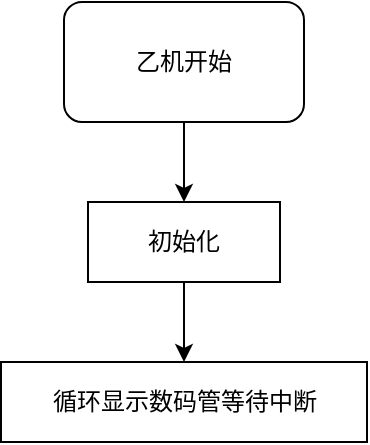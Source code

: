 <mxfile version="14.1.8" type="github">
  <diagram id="nGzYtU2YEDyPT4GWDPSB" name="Page-1">
    <mxGraphModel dx="868" dy="488" grid="1" gridSize="10" guides="1" tooltips="1" connect="1" arrows="1" fold="1" page="1" pageScale="1" pageWidth="827" pageHeight="1169" math="0" shadow="0">
      <root>
        <mxCell id="0" />
        <mxCell id="1" parent="0" />
        <mxCell id="0gh823C0n64Mw0A1rbjR-7" value="" style="edgeStyle=orthogonalEdgeStyle;rounded=0;orthogonalLoop=1;jettySize=auto;html=1;" edge="1" parent="1" source="0gh823C0n64Mw0A1rbjR-3" target="0gh823C0n64Mw0A1rbjR-4">
          <mxGeometry relative="1" as="geometry" />
        </mxCell>
        <mxCell id="0gh823C0n64Mw0A1rbjR-3" value="乙机开始" style="rounded=1;whiteSpace=wrap;html=1;" vertex="1" parent="1">
          <mxGeometry x="354" y="20" width="120" height="60" as="geometry" />
        </mxCell>
        <mxCell id="0gh823C0n64Mw0A1rbjR-9" value="" style="edgeStyle=orthogonalEdgeStyle;rounded=0;orthogonalLoop=1;jettySize=auto;html=1;" edge="1" parent="1" source="0gh823C0n64Mw0A1rbjR-4" target="0gh823C0n64Mw0A1rbjR-8">
          <mxGeometry relative="1" as="geometry" />
        </mxCell>
        <mxCell id="0gh823C0n64Mw0A1rbjR-4" value="初始化" style="rounded=0;whiteSpace=wrap;html=1;" vertex="1" parent="1">
          <mxGeometry x="366" y="120" width="96" height="40" as="geometry" />
        </mxCell>
        <mxCell id="0gh823C0n64Mw0A1rbjR-8" value="循环显示数码管等待中断" style="rounded=0;whiteSpace=wrap;html=1;" vertex="1" parent="1">
          <mxGeometry x="322.5" y="200" width="183" height="40" as="geometry" />
        </mxCell>
      </root>
    </mxGraphModel>
  </diagram>
</mxfile>
